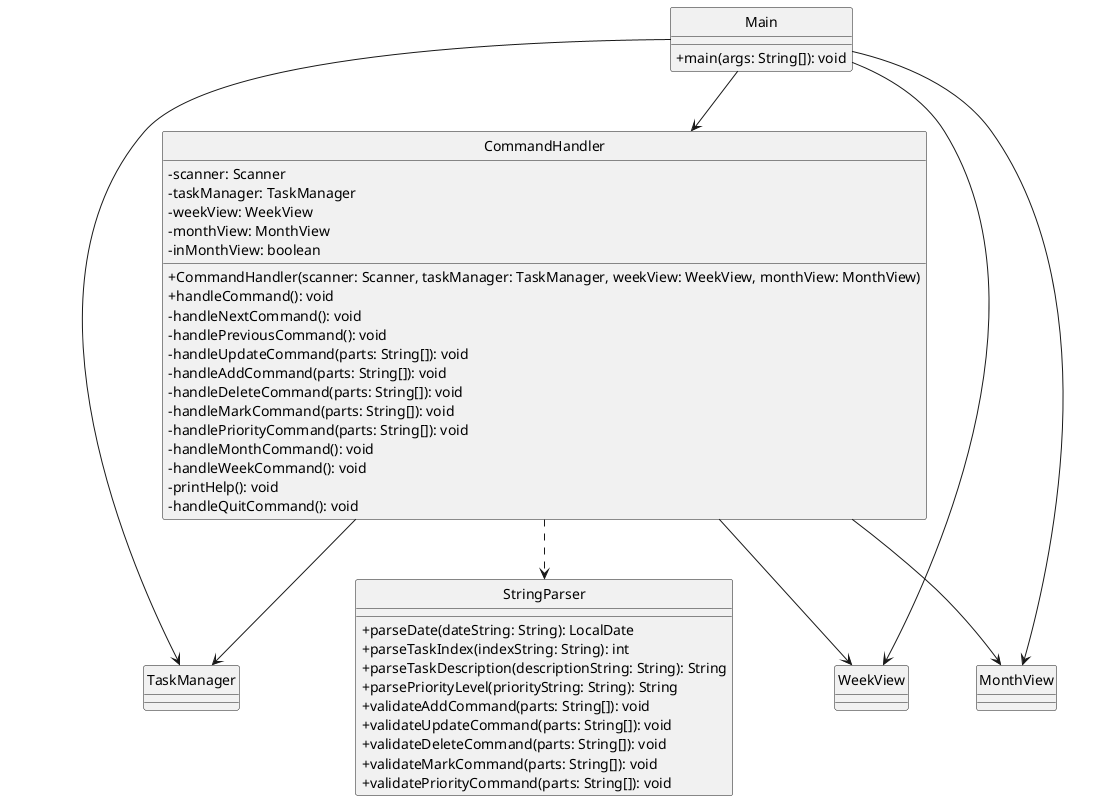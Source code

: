 @startuml

skinparam classAttributeIconSize 0

class CommandHandler {
    - scanner: Scanner
    - taskManager: TaskManager
    - weekView: WeekView
    - monthView: MonthView
    - inMonthView: boolean
    + CommandHandler(scanner: Scanner, taskManager: TaskManager, weekView: WeekView, monthView: MonthView)
    + handleCommand(): void
    - handleNextCommand(): void
    - handlePreviousCommand(): void
    - handleUpdateCommand(parts: String[]): void
    - handleAddCommand(parts: String[]): void
    - handleDeleteCommand(parts: String[]): void
    - handleMarkCommand(parts: String[]): void
    - handlePriorityCommand(parts: String[]): void
    - handleMonthCommand(): void
    - handleWeekCommand(): void
    - printHelp(): void
    - handleQuitCommand(): void
}

class StringParser {
    + parseDate(dateString: String): LocalDate
    + parseTaskIndex(indexString: String): int
    + parseTaskDescription(descriptionString: String): String
    + parsePriorityLevel(priorityString: String): String
    + validateAddCommand(parts: String[]): void
    + validateUpdateCommand(parts: String[]): void
    + validateDeleteCommand(parts: String[]): void
    + validateMarkCommand(parts: String[]): void
    + validatePriorityCommand(parts: String[]): void
}

class Main {
    + main(args: String[]): void
}

Main --> CommandHandler
Main --> TaskManager
Main --> WeekView
Main --> MonthView
CommandHandler --> TaskManager
CommandHandler --> WeekView
CommandHandler --> MonthView
CommandHandler ..> StringParser

hide circle

@enduml